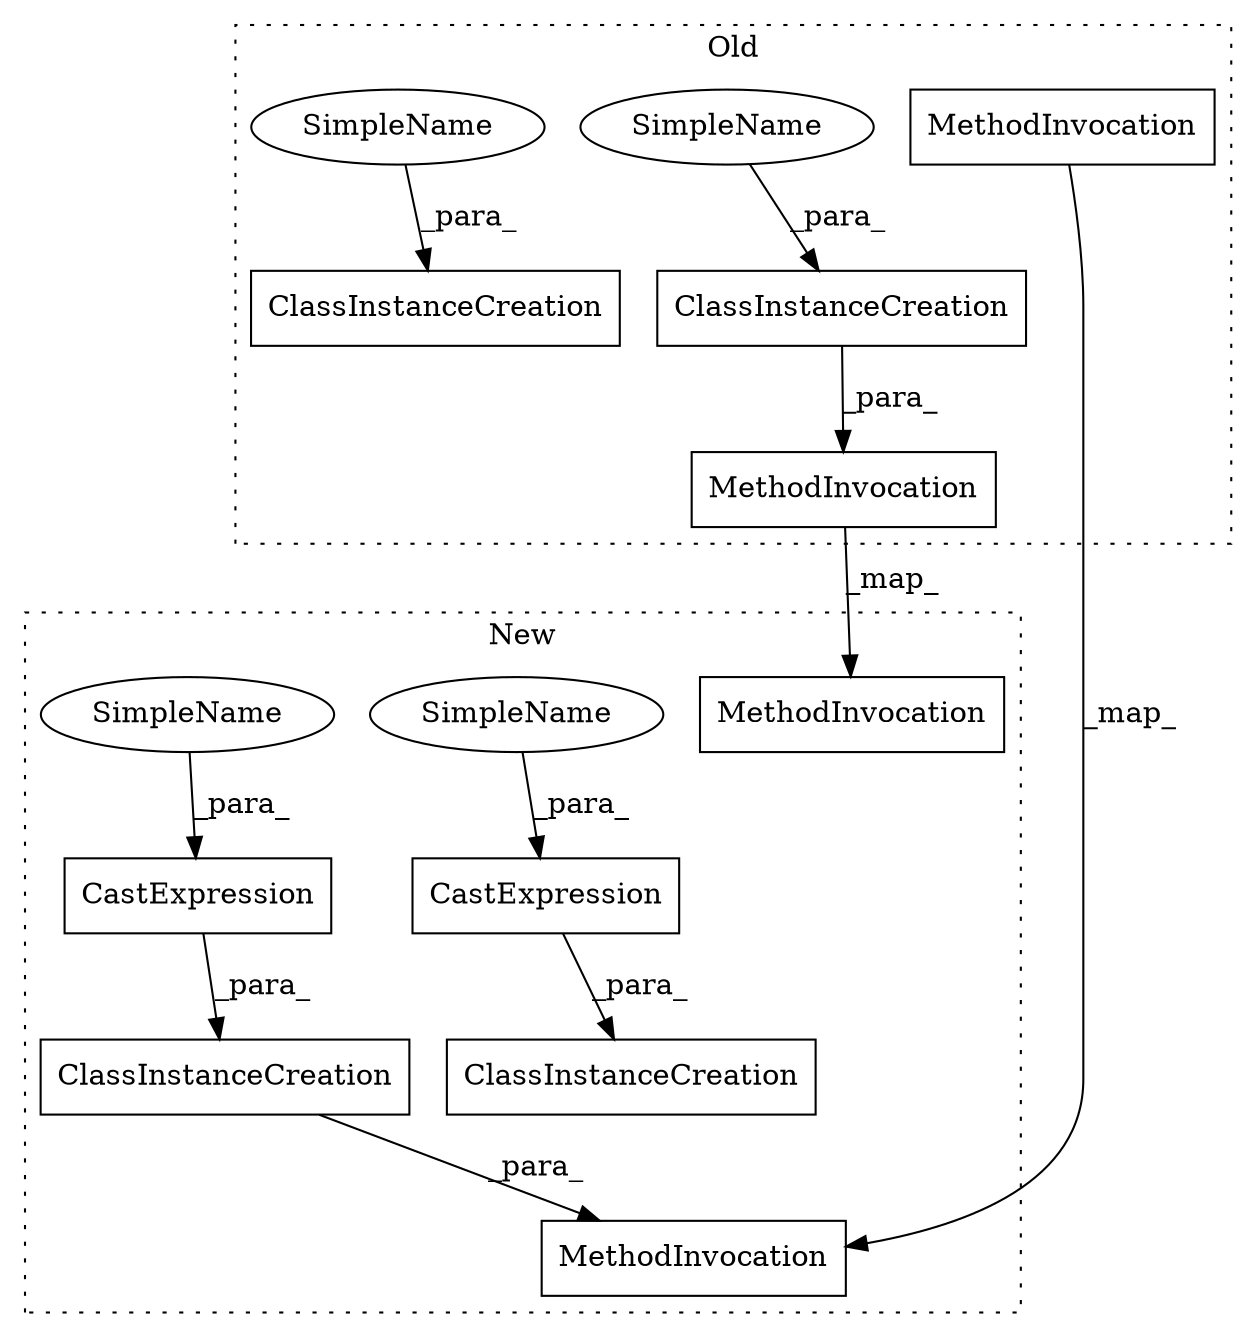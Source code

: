 digraph G {
subgraph cluster0 {
3 [label="ClassInstanceCreation" a="14" s="1203,1220" l="11,1" shape="box"];
5 [label="ClassInstanceCreation" a="14" s="1056,1073" l="11,1" shape="box"];
9 [label="MethodInvocation" a="32" s="901,927" l="10,1" shape="box"];
10 [label="MethodInvocation" a="32" s="1193,1221" l="10,1" shape="box"];
12 [label="SimpleName" a="42" s="1214" l="6" shape="ellipse"];
14 [label="SimpleName" a="42" s="1067" l="6" shape="ellipse"];
label = "Old";
style="dotted";
}
subgraph cluster1 {
1 [label="CastExpression" a="11" s="902" l="45" shape="box"];
2 [label="CastExpression" a="11" s="1086" l="43" shape="box"];
4 [label="ClassInstanceCreation" a="14" s="1077,1135" l="9,1" shape="box"];
6 [label="ClassInstanceCreation" a="14" s="891,953" l="11,1" shape="box"];
7 [label="MethodInvocation" a="32" s="1067,1136" l="10,1" shape="box"];
8 [label="MethodInvocation" a="32" s="1451,1528" l="10,1" shape="box"];
11 [label="SimpleName" a="42" s="947" l="6" shape="ellipse"];
13 [label="SimpleName" a="42" s="1129" l="6" shape="ellipse"];
label = "New";
style="dotted";
}
1 -> 6 [label="_para_"];
2 -> 4 [label="_para_"];
3 -> 10 [label="_para_"];
4 -> 7 [label="_para_"];
9 -> 7 [label="_map_"];
10 -> 8 [label="_map_"];
11 -> 1 [label="_para_"];
12 -> 3 [label="_para_"];
13 -> 2 [label="_para_"];
14 -> 5 [label="_para_"];
}
